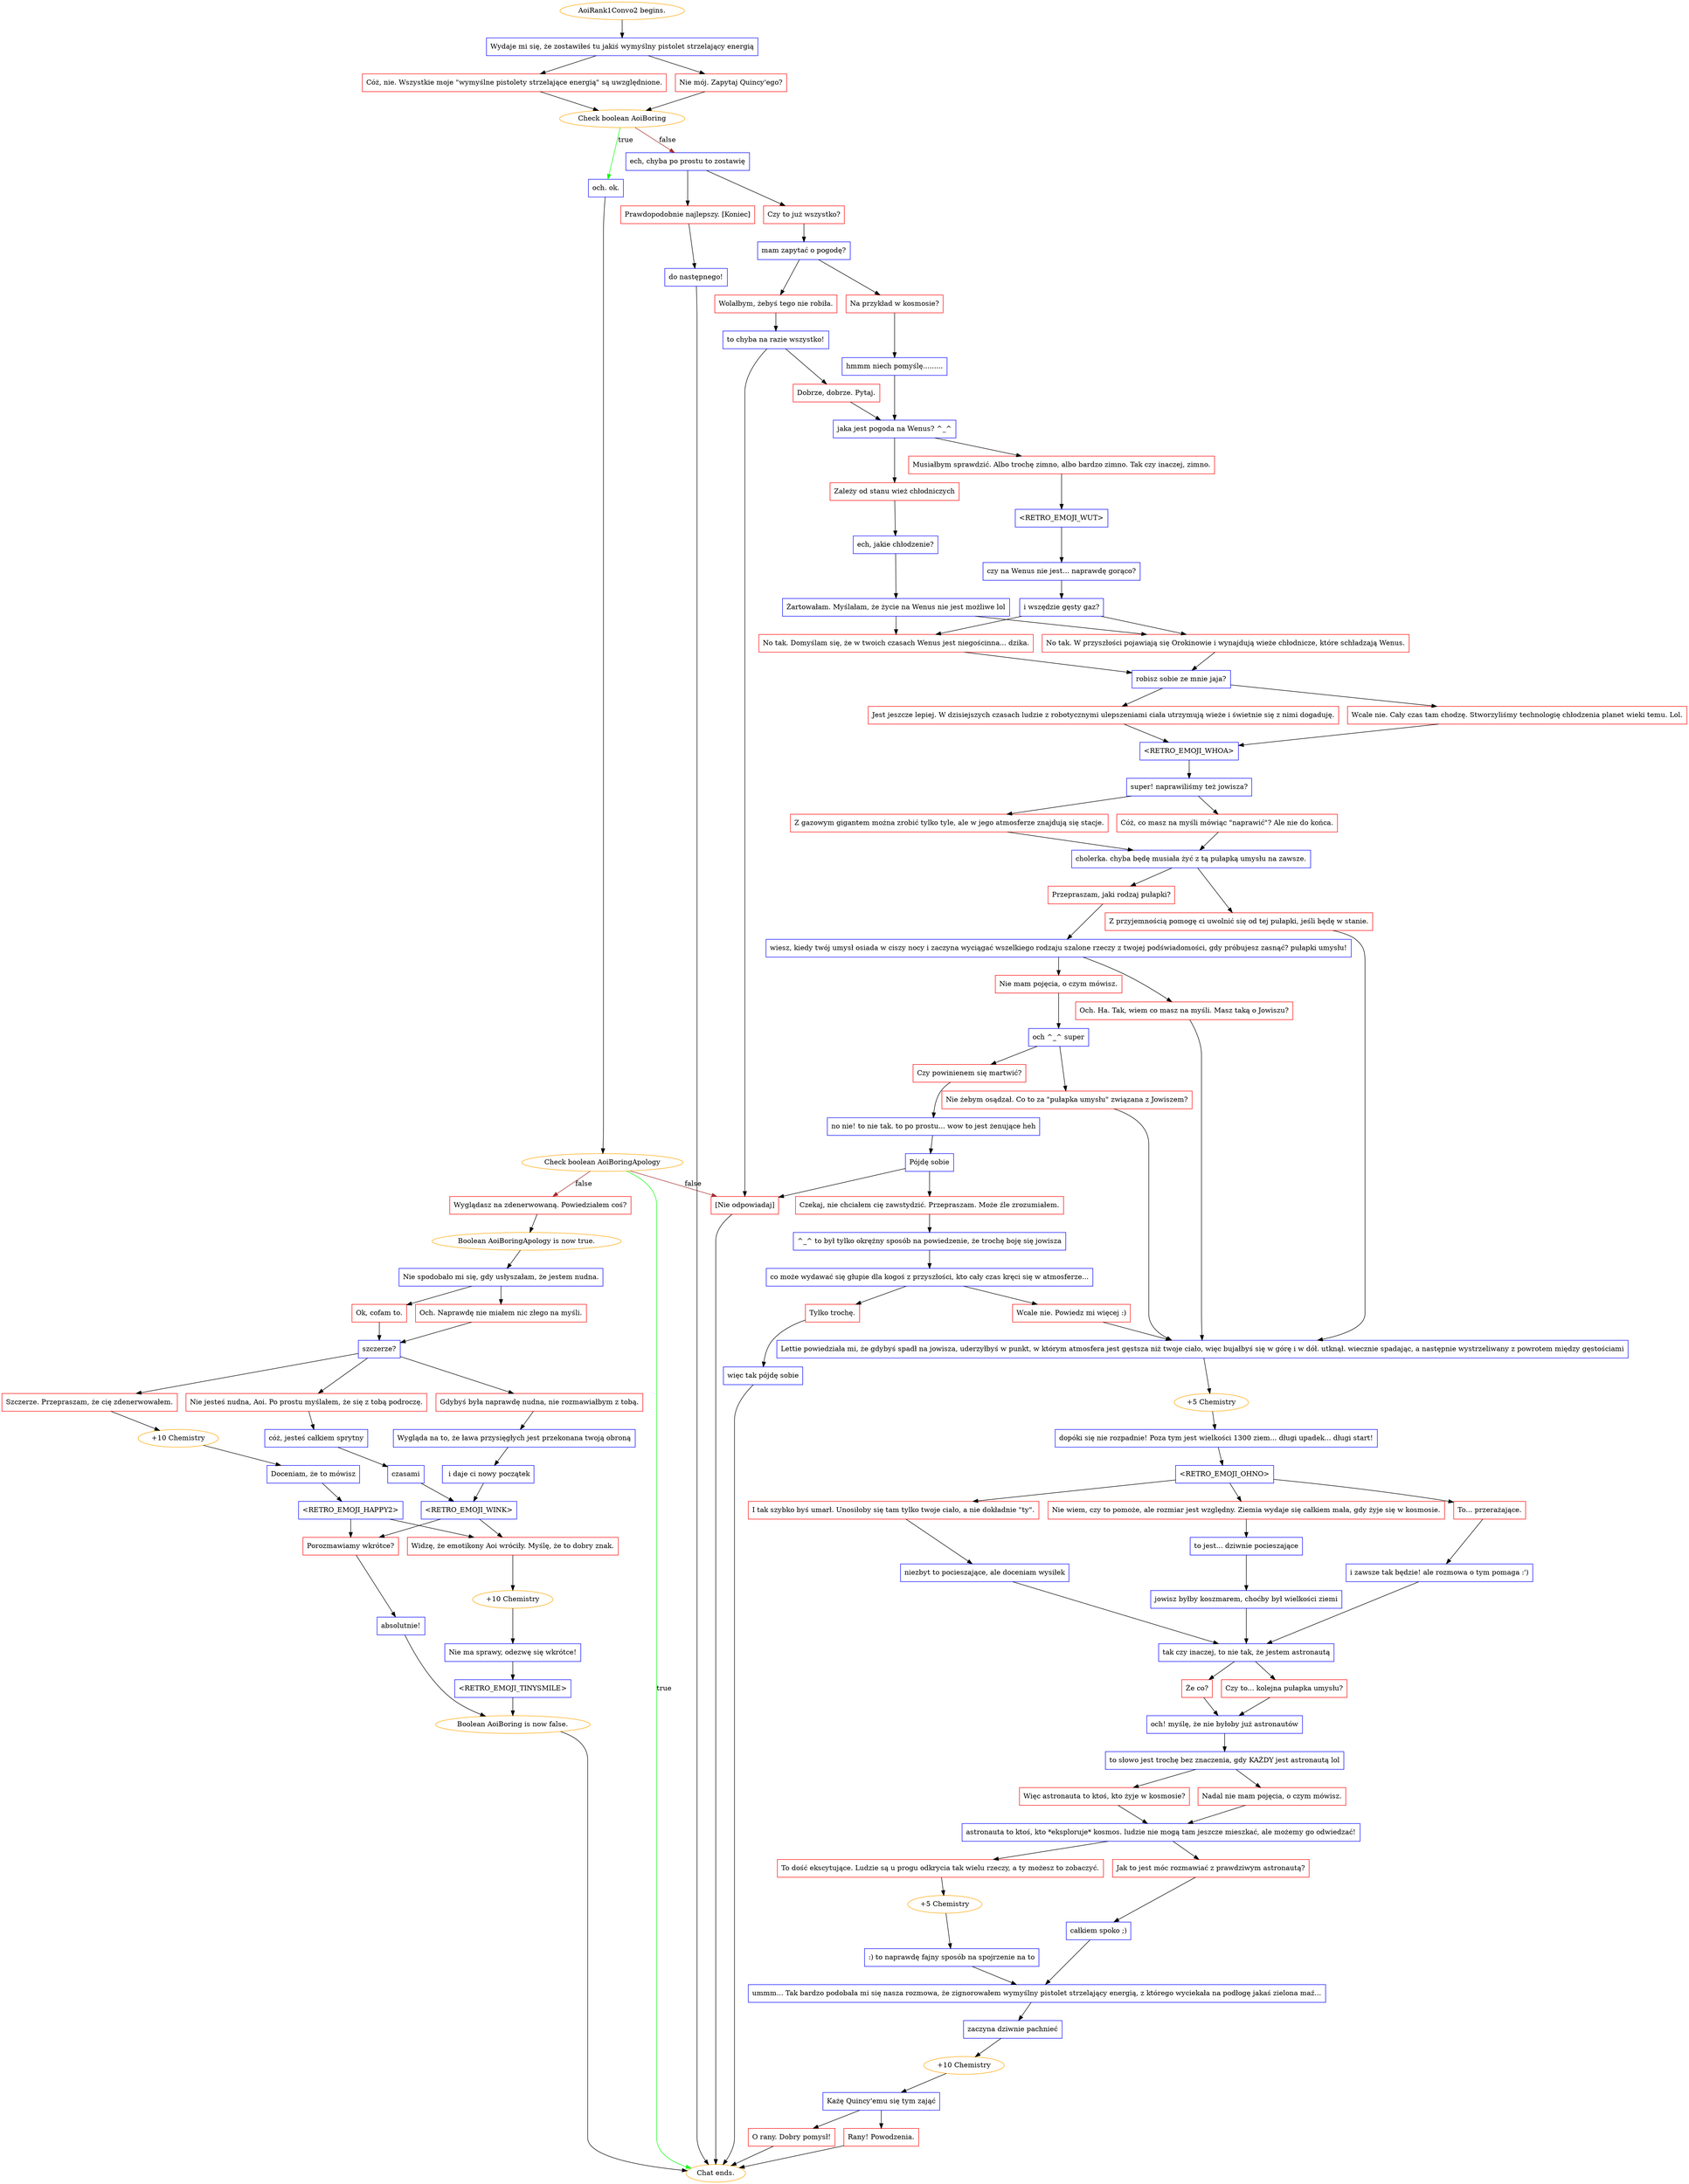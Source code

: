 digraph {
	"AoiRank1Convo2 begins." [color=orange];
		"AoiRank1Convo2 begins." -> j883559743;
	j883559743 [label="Wydaje mi się, że zostawiłeś tu jakiś wymyślny pistolet strzelający energią",shape=box,color=blue];
		j883559743 -> j4205949784;
		j883559743 -> j503312971;
	j4205949784 [label="Cóż, nie. Wszystkie moje \"wymyślne pistolety strzelające energią\" są uwzględnione.",shape=box,color=red];
		j4205949784 -> j1717996206;
	j503312971 [label="Nie mój. Zapytaj Quincy'ego?",shape=box,color=red];
		j503312971 -> j1717996206;
	j1717996206 [label="Check boolean AoiBoring",color=orange];
		j1717996206 -> j2122259052 [label=true,color=green];
		j1717996206 -> j3699880522 [label=false,color=brown];
	j2122259052 [label="och. ok.",shape=box,color=blue];
		j2122259052 -> j2507467571;
	j3699880522 [label="ech, chyba po prostu to zostawię",shape=box,color=blue];
		j3699880522 -> j324936579;
		j3699880522 -> j783551195;
	j2507467571 [label="Check boolean AoiBoringApology",color=orange];
		j2507467571 -> "Chat ends." [label=true,color=green];
		j2507467571 -> j3630178809 [label=false,color=brown];
		j2507467571 -> j217476357 [label=false,color=brown];
	j324936579 [label="Czy to już wszystko?",shape=box,color=red];
		j324936579 -> j778296992;
	j783551195 [label="Prawdopodobnie najlepszy. [Koniec]",shape=box,color=red];
		j783551195 -> j1052710399;
	"Chat ends." [color=orange];
	j3630178809 [label="Wyglądasz na zdenerwowaną. Powiedziałem coś?",shape=box,color=red];
		j3630178809 -> j2185927120;
	j217476357 [label="[Nie odpowiadaj]",shape=box,color=red];
		j217476357 -> "Chat ends.";
	j778296992 [label="mam zapytać o pogodę?",shape=box,color=blue];
		j778296992 -> j1162321676;
		j778296992 -> j1369651155;
	j1052710399 [label="do następnego!",shape=box,color=blue];
		j1052710399 -> "Chat ends.";
	j2185927120 [label="Boolean AoiBoringApology is now true.",color=orange];
		j2185927120 -> j2569154172;
	j1162321676 [label="Na przykład w kosmosie?",shape=box,color=red];
		j1162321676 -> j401732600;
	j1369651155 [label="Wolałbym, żebyś tego nie robiła.",shape=box,color=red];
		j1369651155 -> j374947035;
	j2569154172 [label="Nie spodobało mi się, gdy usłyszałam, że jestem nudna.",shape=box,color=blue];
		j2569154172 -> j3899836664;
		j2569154172 -> j3399742505;
	j401732600 [label="hmmm niech pomyślę.........",shape=box,color=blue];
		j401732600 -> j4048415708;
	j374947035 [label="to chyba na razie wszystko!",shape=box,color=blue];
		j374947035 -> j375553279;
		j374947035 -> j217476357;
	j3899836664 [label="Och. Naprawdę nie miałem nic złego na myśli.",shape=box,color=red];
		j3899836664 -> j3921420510;
	j3399742505 [label="Ok, cofam to.",shape=box,color=red];
		j3399742505 -> j3921420510;
	j4048415708 [label="jaka jest pogoda na Wenus? ^_^",shape=box,color=blue];
		j4048415708 -> j181782719;
		j4048415708 -> j2278546505;
	j375553279 [label="Dobrze, dobrze. Pytaj.",shape=box,color=red];
		j375553279 -> j4048415708;
	j3921420510 [label="szczerze?",shape=box,color=blue];
		j3921420510 -> j2612733510;
		j3921420510 -> j377257217;
		j3921420510 -> j791389854;
	j181782719 [label="Zależy od stanu wież chłodniczych",shape=box,color=red];
		j181782719 -> j1214156974;
	j2278546505 [label="Musiałbym sprawdzić. Albo trochę zimno, albo bardzo zimno. Tak czy inaczej, zimno.",shape=box,color=red];
		j2278546505 -> j597544891;
	j2612733510 [label="Szczerze. Przepraszam, że cię zdenerwowałem.",shape=box,color=red];
		j2612733510 -> j692211036;
	j377257217 [label="Nie jesteś nudna, Aoi. Po prostu myślałem, że się z tobą podroczę.",shape=box,color=red];
		j377257217 -> j3848625353;
	j791389854 [label="Gdybyś była naprawdę nudna, nie rozmawiałbym z tobą.",shape=box,color=red];
		j791389854 -> j2656748073;
	j1214156974 [label="ech, jakie chłodzenie?",shape=box,color=blue];
		j1214156974 -> j1393642363;
	j597544891 [label="<RETRO_EMOJI_WUT>",shape=box,color=blue];
		j597544891 -> j1808447815;
	j692211036 [label="+10 Chemistry",color=orange];
		j692211036 -> j584402457;
	j3848625353 [label="cóż, jesteś całkiem sprytny",shape=box,color=blue];
		j3848625353 -> j228561754;
	j2656748073 [label="Wygląda na to, że ława przysięgłych jest przekonana twoją obroną",shape=box,color=blue];
		j2656748073 -> j2959482514;
	j1393642363 [label="Żartowałam. Myślałam, że życie na Wenus nie jest możliwe lol",shape=box,color=blue];
		j1393642363 -> j1808075274;
		j1393642363 -> j3469213214;
	j1808447815 [label="czy na Wenus nie jest... naprawdę gorąco?",shape=box,color=blue];
		j1808447815 -> j2819191261;
	j584402457 [label="Doceniam, że to mówisz",shape=box,color=blue];
		j584402457 -> j2657560192;
	j228561754 [label="czasami",shape=box,color=blue];
		j228561754 -> j3097585450;
	j2959482514 [label=" i daje ci nowy początek",shape=box,color=blue];
		j2959482514 -> j3097585450;
	j1808075274 [label="No tak. Domyślam się, że w twoich czasach Wenus jest niegościnna... dzika.",shape=box,color=red];
		j1808075274 -> j3184822366;
	j3469213214 [label="No tak. W przyszłości pojawiają się Orokinowie i wynajdują wieże chłodnicze, które schładzają Wenus.",shape=box,color=red];
		j3469213214 -> j3184822366;
	j2819191261 [label="i wszędzie gęsty gaz?",shape=box,color=blue];
		j2819191261 -> j1808075274;
		j2819191261 -> j3469213214;
	j2657560192 [label="<RETRO_EMOJI_HAPPY2>",shape=box,color=blue];
		j2657560192 -> j4126820134;
		j2657560192 -> j911568952;
	j3097585450 [label="<RETRO_EMOJI_WINK>",shape=box,color=blue];
		j3097585450 -> j4126820134;
		j3097585450 -> j911568952;
	j3184822366 [label="robisz sobie ze mnie jaja?",shape=box,color=blue];
		j3184822366 -> j1263180654;
		j3184822366 -> j2512991936;
	j4126820134 [label="Porozmawiamy wkrótce?",shape=box,color=red];
		j4126820134 -> j760728874;
	j911568952 [label="Widzę, że emotikony Aoi wróciły. Myślę, że to dobry znak.",shape=box,color=red];
		j911568952 -> j533403312;
	j1263180654 [label="Jest jeszcze lepiej. W dzisiejszych czasach ludzie z robotycznymi ulepszeniami ciała utrzymują wieże i świetnie się z nimi dogaduję.",shape=box,color=red];
		j1263180654 -> j2489679085;
	j2512991936 [label="Wcale nie. Cały czas tam chodzę. Stworzyliśmy technologię chłodzenia planet wieki temu. Lol.",shape=box,color=red];
		j2512991936 -> j2489679085;
	j760728874 [label="absolutnie!",shape=box,color=blue];
		j760728874 -> j2581611291;
	j533403312 [label="+10 Chemistry",color=orange];
		j533403312 -> j3716685410;
	j2489679085 [label="<RETRO_EMOJI_WHOA>",shape=box,color=blue];
		j2489679085 -> j587171389;
	j2581611291 [label="Boolean AoiBoring is now false.",color=orange];
		j2581611291 -> "Chat ends.";
	j3716685410 [label="Nie ma sprawy, odezwę się wkrótce!",shape=box,color=blue];
		j3716685410 -> j153386734;
	j587171389 [label="super! naprawiliśmy też jowisza?",shape=box,color=blue];
		j587171389 -> j2960521301;
		j587171389 -> j928681575;
	j153386734 [label="<RETRO_EMOJI_TINYSMILE>",shape=box,color=blue];
		j153386734 -> j2581611291;
	j2960521301 [label="Z gazowym gigantem można zrobić tylko tyle, ale w jego atmosferze znajdują się stacje.",shape=box,color=red];
		j2960521301 -> j1696907377;
	j928681575 [label="Cóż, co masz na myśli mówiąc \"naprawić\"? Ale nie do końca.",shape=box,color=red];
		j928681575 -> j1696907377;
	j1696907377 [label="cholerka. chyba będę musiała żyć z tą pułapką umysłu na zawsze.",shape=box,color=blue];
		j1696907377 -> j3181117428;
		j1696907377 -> j1280737069;
	j3181117428 [label="Z przyjemnością pomogę ci uwolnić się od tej pułapki, jeśli będę w stanie.",shape=box,color=red];
		j3181117428 -> j706576337;
	j1280737069 [label="Przepraszam, jaki rodzaj pułapki?",shape=box,color=red];
		j1280737069 -> j4274044296;
	j706576337 [label="Lettie powiedziała mi, że gdybyś spadł na jowisza, uderzyłbyś w punkt, w którym atmosfera jest gęstsza niż twoje ciało, więc bujałbyś się w górę i w dół. utknął. wiecznie spadając, a następnie wystrzeliwany z powrotem między gęstościami",shape=box,color=blue];
		j706576337 -> j3903761678;
	j4274044296 [label="wiesz, kiedy twój umysł osiada w ciszy nocy i zaczyna wyciągać wszelkiego rodzaju szalone rzeczy z twojej podświadomości, gdy próbujesz zasnąć? pułapki umysłu!",shape=box,color=blue];
		j4274044296 -> j1681016615;
		j4274044296 -> j2859162369;
	j3903761678 [label="+5 Chemistry",color=orange];
		j3903761678 -> j31562905;
	j1681016615 [label="Och. Ha. Tak, wiem co masz na myśli. Masz taką o Jowiszu?",shape=box,color=red];
		j1681016615 -> j706576337;
	j2859162369 [label="Nie mam pojęcia, o czym mówisz.",shape=box,color=red];
		j2859162369 -> j76489112;
	j31562905 [label="dopóki się nie rozpadnie! Poza tym jest wielkości 1300 ziem... długi upadek... długi start!",shape=box,color=blue];
		j31562905 -> j2783449782;
	j76489112 [label="och ^_^ super",shape=box,color=blue];
		j76489112 -> j554840903;
		j76489112 -> j3576397588;
	j2783449782 [label="<RETRO_EMOJI_OHNO>",shape=box,color=blue];
		j2783449782 -> j4098835596;
		j2783449782 -> j1301402432;
		j2783449782 -> j864673412;
	j554840903 [label="Nie żebym osądzał. Co to za \"pułapka umysłu\" związana z Jowiszem?",shape=box,color=red];
		j554840903 -> j706576337;
	j3576397588 [label="Czy powinienem się martwić?",shape=box,color=red];
		j3576397588 -> j1241476150;
	j4098835596 [label="To... przerażające.",shape=box,color=red];
		j4098835596 -> j3799204267;
	j1301402432 [label="I tak szybko byś umarł. Unosiłoby się tam tylko twoje ciało, a nie dokładnie \"ty\".",shape=box,color=red];
		j1301402432 -> j1151580556;
	j864673412 [label="Nie wiem, czy to pomoże, ale rozmiar jest względny. Ziemia wydaje się całkiem mała, gdy żyje się w kosmosie.",shape=box,color=red];
		j864673412 -> j3283715578;
	j1241476150 [label="no nie! to nie tak. to po prostu... wow to jest żenujące heh",shape=box,color=blue];
		j1241476150 -> j491943053;
	j3799204267 [label="i zawsze tak będzie! ale rozmowa o tym pomaga :')",shape=box,color=blue];
		j3799204267 -> j3031947183;
	j1151580556 [label="niezbyt to pocieszające, ale doceniam wysiłek",shape=box,color=blue];
		j1151580556 -> j3031947183;
	j3283715578 [label="to jest... dziwnie pocieszające",shape=box,color=blue];
		j3283715578 -> j515221904;
	j491943053 [label="Pójdę sobie",shape=box,color=blue];
		j491943053 -> j449382239;
		j491943053 -> j217476357;
	j3031947183 [label="tak czy inaczej, to nie tak, że jestem astronautą",shape=box,color=blue];
		j3031947183 -> j2227386744;
		j3031947183 -> j1331452075;
	j515221904 [label="jowisz byłby koszmarem, choćby był wielkości ziemi",shape=box,color=blue];
		j515221904 -> j3031947183;
	j449382239 [label="Czekaj, nie chciałem cię zawstydzić. Przepraszam. Może źle zrozumiałem.",shape=box,color=red];
		j449382239 -> j2520078381;
	j2227386744 [label="Że co?",shape=box,color=red];
		j2227386744 -> j3853968735;
	j1331452075 [label="Czy to... kolejna pułapka umysłu?",shape=box,color=red];
		j1331452075 -> j3853968735;
	j2520078381 [label="^_^ to był tylko okrężny sposób na powiedzenie, że trochę boję się jowisza",shape=box,color=blue];
		j2520078381 -> j2806038292;
	j3853968735 [label="och! myślę, że nie byłoby już astronautów",shape=box,color=blue];
		j3853968735 -> j4232762848;
	j2806038292 [label="co może wydawać się głupie dla kogoś z przyszłości, kto cały czas kręci się w atmosferze...",shape=box,color=blue];
		j2806038292 -> j3822022815;
		j2806038292 -> j1310001597;
	j4232762848 [label="to słowo jest trochę bez znaczenia, gdy KAŻDY jest astronautą lol",shape=box,color=blue];
		j4232762848 -> j2675319650;
		j4232762848 -> j557818674;
	j3822022815 [label="Wcale nie. Powiedz mi więcej :)",shape=box,color=red];
		j3822022815 -> j706576337;
	j1310001597 [label="Tylko trochę.",shape=box,color=red];
		j1310001597 -> j3293971644;
	j2675319650 [label="Więc astronauta to ktoś, kto żyje w kosmosie?",shape=box,color=red];
		j2675319650 -> j2424020045;
	j557818674 [label="Nadal nie mam pojęcia, o czym mówisz.",shape=box,color=red];
		j557818674 -> j2424020045;
	j3293971644 [label="więc tak pójdę sobie",shape=box,color=blue];
		j3293971644 -> "Chat ends.";
	j2424020045 [label="astronauta to ktoś, kto *eksploruje* kosmos. ludzie nie mogą tam jeszcze mieszkać, ale możemy go odwiedzać!",shape=box,color=blue];
		j2424020045 -> j2798704798;
		j2424020045 -> j589602968;
	j2798704798 [label="To dość ekscytujące. Ludzie są u progu odkrycia tak wielu rzeczy, a ty możesz to zobaczyć.",shape=box,color=red];
		j2798704798 -> j3511570136;
	j589602968 [label="Jak to jest móc rozmawiać z prawdziwym astronautą?",shape=box,color=red];
		j589602968 -> j2939353767;
	j3511570136 [label="+5 Chemistry",color=orange];
		j3511570136 -> j2908672659;
	j2939353767 [label="całkiem spoko ;)",shape=box,color=blue];
		j2939353767 -> j231956422;
	j2908672659 [label=":) to naprawdę fajny sposób na spojrzenie na to",shape=box,color=blue];
		j2908672659 -> j231956422;
	j231956422 [label="ummm... Tak bardzo podobała mi się nasza rozmowa, że zignorowałem wymyślny pistolet strzelający energią, z którego wyciekała na podłogę jakaś zielona maź...",shape=box,color=blue];
		j231956422 -> j4233049308;
	j4233049308 [label="zaczyna dziwnie pachnieć",shape=box,color=blue];
		j4233049308 -> j3918906689;
	j3918906689 [label="+10 Chemistry",color=orange];
		j3918906689 -> j237754024;
	j237754024 [label="Każę Quincy'emu się tym zająć",shape=box,color=blue];
		j237754024 -> j3928155260;
		j237754024 -> j4075072372;
	j3928155260 [label="Rany! Powodzenia.",shape=box,color=red];
		j3928155260 -> "Chat ends.";
	j4075072372 [label="O rany. Dobry pomysł!",shape=box,color=red];
		j4075072372 -> "Chat ends.";
}